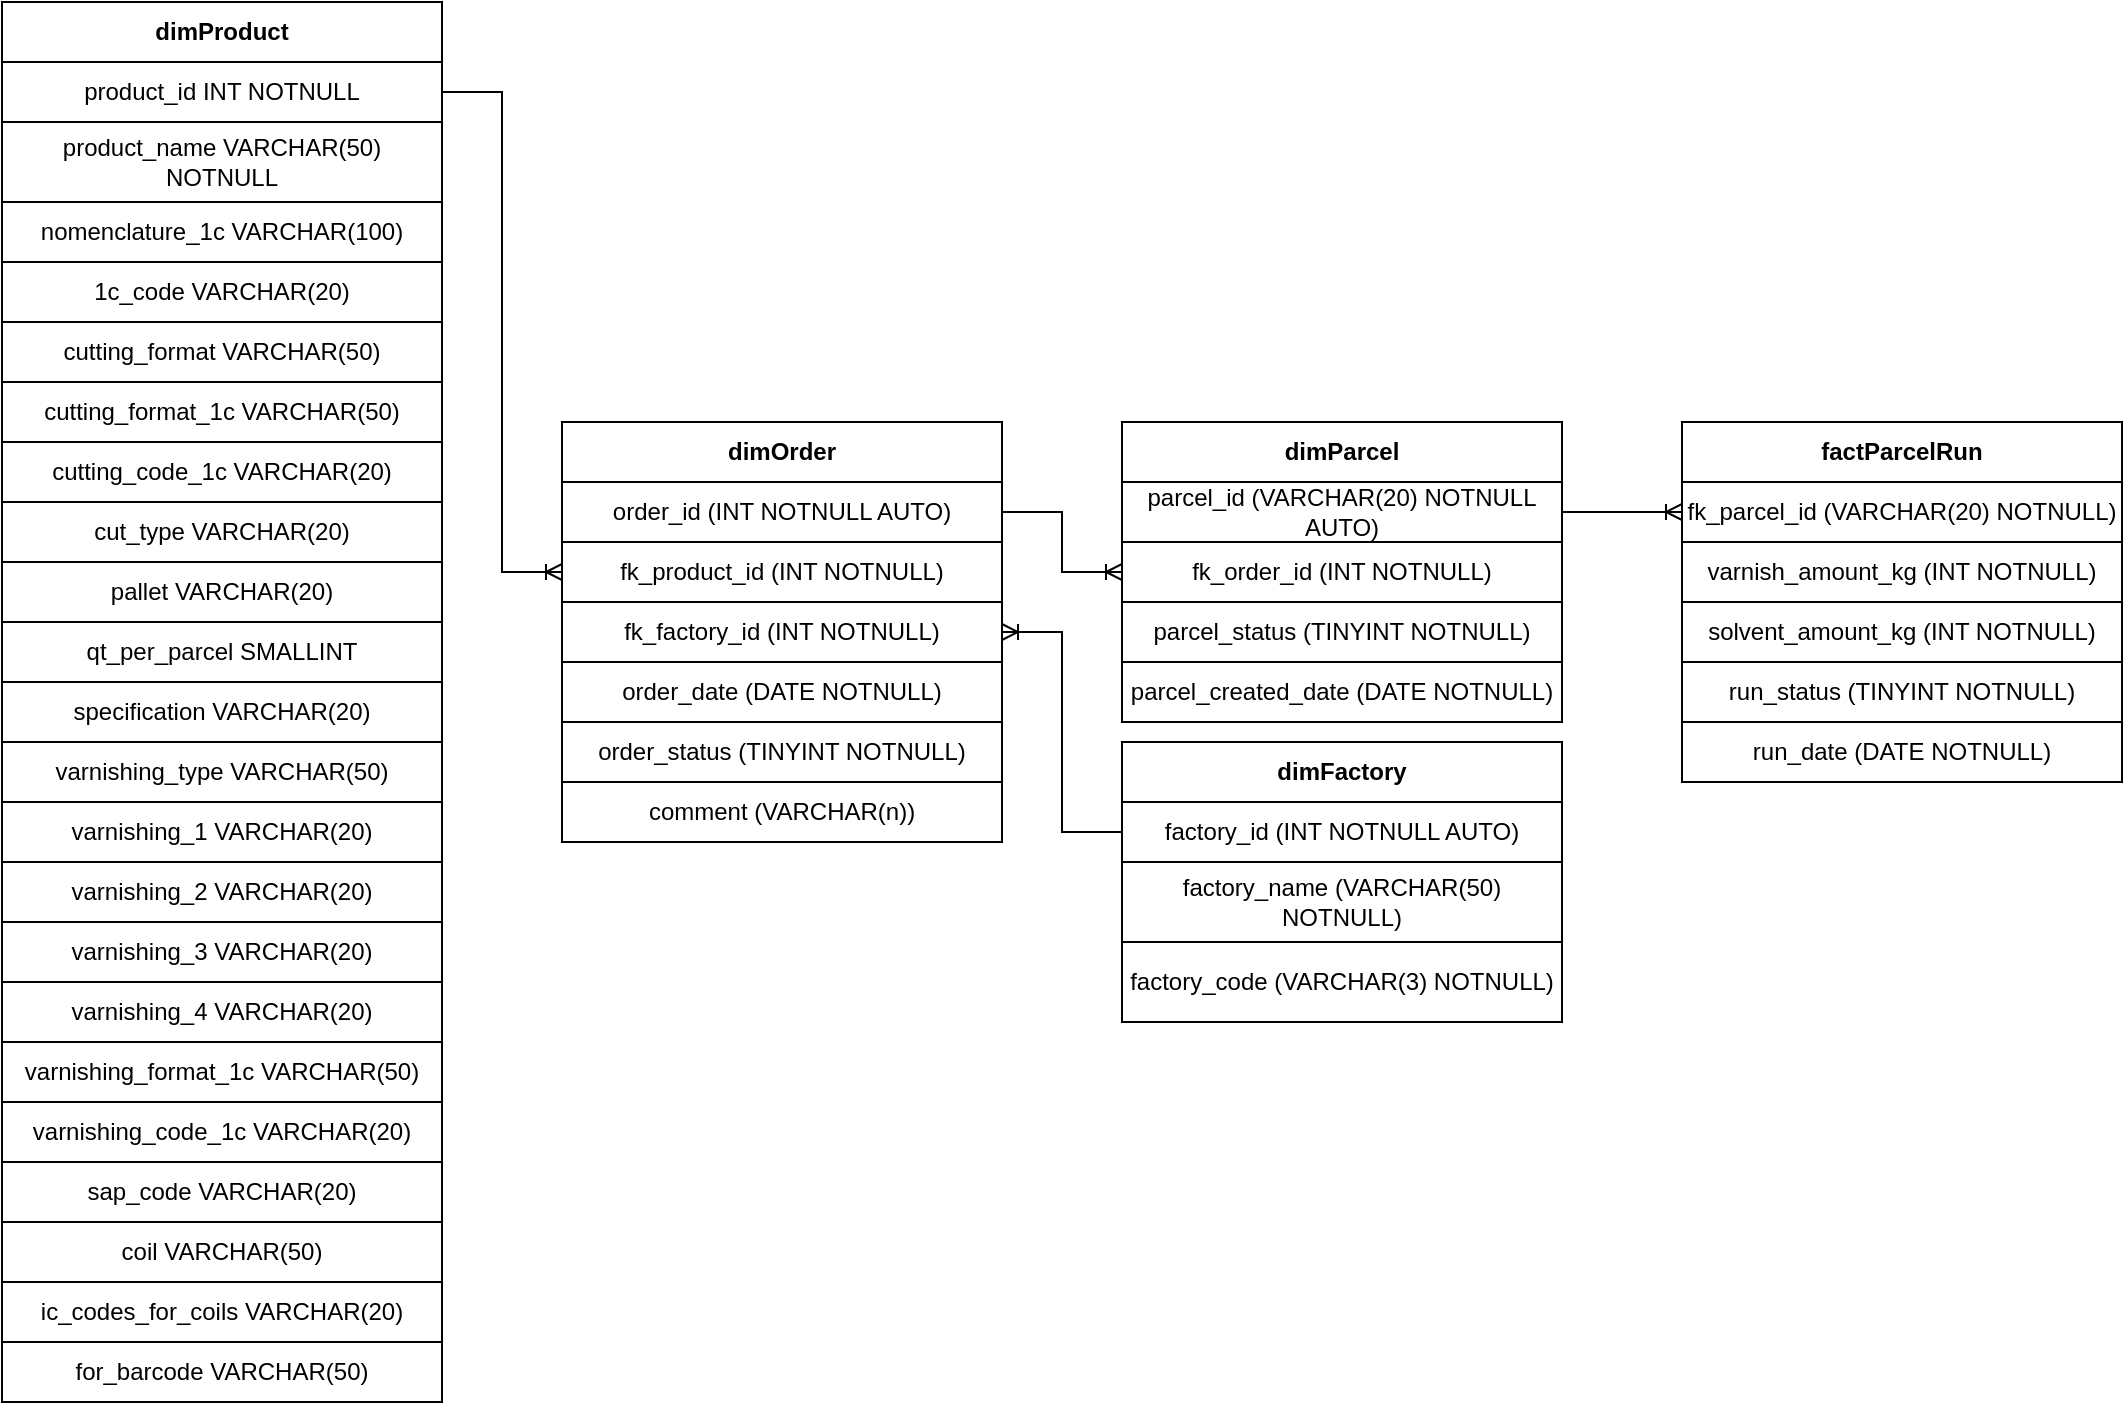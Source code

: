 <mxfile version="24.7.17">
  <diagram name="Сторінка-1" id="u5FYSQR3jmEpGPCtMNE-">
    <mxGraphModel dx="2049" dy="1263" grid="1" gridSize="10" guides="1" tooltips="1" connect="1" arrows="1" fold="1" page="1" pageScale="1" pageWidth="827" pageHeight="1169" math="0" shadow="0">
      <root>
        <mxCell id="0" />
        <mxCell id="1" parent="0" />
        <mxCell id="WseHAHpJaHM3yeghM0L--2" value="dimOrder" style="swimlane;whiteSpace=wrap;html=1;startSize=30;" parent="1" vertex="1">
          <mxGeometry x="500" y="250" width="220" height="210" as="geometry" />
        </mxCell>
        <mxCell id="WseHAHpJaHM3yeghM0L--4" value="order_id (INT NOTNULL AUTO)" style="rounded=0;whiteSpace=wrap;html=1;" parent="WseHAHpJaHM3yeghM0L--2" vertex="1">
          <mxGeometry y="30" width="220" height="30" as="geometry" />
        </mxCell>
        <mxCell id="WseHAHpJaHM3yeghM0L--5" value="fk_product_id (INT NOTNULL)" style="rounded=0;whiteSpace=wrap;html=1;" parent="WseHAHpJaHM3yeghM0L--2" vertex="1">
          <mxGeometry y="60" width="220" height="30" as="geometry" />
        </mxCell>
        <mxCell id="WseHAHpJaHM3yeghM0L--6" value="fk_factory_id (INT NOTNULL)" style="rounded=0;whiteSpace=wrap;html=1;" parent="WseHAHpJaHM3yeghM0L--2" vertex="1">
          <mxGeometry y="90" width="220" height="30" as="geometry" />
        </mxCell>
        <mxCell id="WseHAHpJaHM3yeghM0L--7" value="order_date (DATE NOTNULL)" style="rounded=0;whiteSpace=wrap;html=1;" parent="WseHAHpJaHM3yeghM0L--2" vertex="1">
          <mxGeometry y="120" width="220" height="30" as="geometry" />
        </mxCell>
        <mxCell id="WseHAHpJaHM3yeghM0L--8" value="order_status (TINYINT NOTNULL)" style="rounded=0;whiteSpace=wrap;html=1;" parent="WseHAHpJaHM3yeghM0L--2" vertex="1">
          <mxGeometry y="150" width="220" height="30" as="geometry" />
        </mxCell>
        <mxCell id="WseHAHpJaHM3yeghM0L--9" value="comment (VARCHAR(n))" style="rounded=0;whiteSpace=wrap;html=1;" parent="WseHAHpJaHM3yeghM0L--2" vertex="1">
          <mxGeometry y="180" width="220" height="30" as="geometry" />
        </mxCell>
        <mxCell id="WseHAHpJaHM3yeghM0L--10" value="dimFactory" style="swimlane;whiteSpace=wrap;html=1;startSize=30;" parent="1" vertex="1">
          <mxGeometry x="780" y="410" width="220" height="140" as="geometry" />
        </mxCell>
        <mxCell id="WseHAHpJaHM3yeghM0L--11" value="factory_id (INT NOTNULL AUTO)" style="rounded=0;whiteSpace=wrap;html=1;" parent="WseHAHpJaHM3yeghM0L--10" vertex="1">
          <mxGeometry y="30" width="220" height="30" as="geometry" />
        </mxCell>
        <mxCell id="WseHAHpJaHM3yeghM0L--17" value="factory_name (VARCHAR(50) NOTNULL)" style="rounded=0;whiteSpace=wrap;html=1;" parent="WseHAHpJaHM3yeghM0L--10" vertex="1">
          <mxGeometry y="60" width="220" height="40" as="geometry" />
        </mxCell>
        <mxCell id="WseHAHpJaHM3yeghM0L--18" value="factory_code (VARCHAR(3) NOTNULL)" style="rounded=0;whiteSpace=wrap;html=1;" parent="WseHAHpJaHM3yeghM0L--10" vertex="1">
          <mxGeometry y="100" width="220" height="40" as="geometry" />
        </mxCell>
        <mxCell id="WseHAHpJaHM3yeghM0L--19" value="dimProduct" style="swimlane;whiteSpace=wrap;html=1;startSize=30;" parent="1" vertex="1">
          <mxGeometry x="220" y="40" width="220" height="700" as="geometry" />
        </mxCell>
        <mxCell id="WseHAHpJaHM3yeghM0L--20" value="product_id INT NOTNULL" style="rounded=0;whiteSpace=wrap;html=1;" parent="WseHAHpJaHM3yeghM0L--19" vertex="1">
          <mxGeometry y="30" width="220" height="30" as="geometry" />
        </mxCell>
        <mxCell id="WseHAHpJaHM3yeghM0L--21" value="product_name VARCHAR(50) NOTNULL" style="rounded=0;whiteSpace=wrap;html=1;" parent="WseHAHpJaHM3yeghM0L--19" vertex="1">
          <mxGeometry y="60" width="220" height="40" as="geometry" />
        </mxCell>
        <mxCell id="WseHAHpJaHM3yeghM0L--38" value="varnishing_type VARCHAR(50)" style="rounded=0;whiteSpace=wrap;html=1;" parent="WseHAHpJaHM3yeghM0L--19" vertex="1">
          <mxGeometry y="370" width="220" height="30" as="geometry" />
        </mxCell>
        <mxCell id="WseHAHpJaHM3yeghM0L--39" value="specification VARCHAR(20)" style="rounded=0;whiteSpace=wrap;html=1;" parent="WseHAHpJaHM3yeghM0L--19" vertex="1">
          <mxGeometry y="340" width="220" height="30" as="geometry" />
        </mxCell>
        <mxCell id="WseHAHpJaHM3yeghM0L--40" value="qt_per_parcel SMALLINT" style="rounded=0;whiteSpace=wrap;html=1;" parent="WseHAHpJaHM3yeghM0L--19" vertex="1">
          <mxGeometry y="310" width="220" height="30" as="geometry" />
        </mxCell>
        <mxCell id="mCgGQj5m1qpj43Oj-1F5-1" value="nomenclature_1c VARCHAR(100)" style="rounded=0;whiteSpace=wrap;html=1;" vertex="1" parent="WseHAHpJaHM3yeghM0L--19">
          <mxGeometry y="100" width="220" height="30" as="geometry" />
        </mxCell>
        <mxCell id="mCgGQj5m1qpj43Oj-1F5-2" value="1c_code VARCHAR(20)" style="rounded=0;whiteSpace=wrap;html=1;" vertex="1" parent="WseHAHpJaHM3yeghM0L--19">
          <mxGeometry y="130" width="220" height="30" as="geometry" />
        </mxCell>
        <mxCell id="mCgGQj5m1qpj43Oj-1F5-3" value="cutting_format VARCHAR(50)" style="rounded=0;whiteSpace=wrap;html=1;" vertex="1" parent="WseHAHpJaHM3yeghM0L--19">
          <mxGeometry y="160" width="220" height="30" as="geometry" />
        </mxCell>
        <mxCell id="mCgGQj5m1qpj43Oj-1F5-4" value="cutting_format_1c VARCHAR(50)" style="rounded=0;whiteSpace=wrap;html=1;" vertex="1" parent="WseHAHpJaHM3yeghM0L--19">
          <mxGeometry y="190" width="220" height="30" as="geometry" />
        </mxCell>
        <mxCell id="mCgGQj5m1qpj43Oj-1F5-5" value="cutting_code_1c VARCHAR(20)" style="rounded=0;whiteSpace=wrap;html=1;" vertex="1" parent="WseHAHpJaHM3yeghM0L--19">
          <mxGeometry y="220" width="220" height="30" as="geometry" />
        </mxCell>
        <mxCell id="mCgGQj5m1qpj43Oj-1F5-6" value="cut_type VARCHAR(20)" style="rounded=0;whiteSpace=wrap;html=1;" vertex="1" parent="WseHAHpJaHM3yeghM0L--19">
          <mxGeometry y="250" width="220" height="30" as="geometry" />
        </mxCell>
        <mxCell id="mCgGQj5m1qpj43Oj-1F5-7" value="pallet VARCHAR(20)" style="rounded=0;whiteSpace=wrap;html=1;" vertex="1" parent="WseHAHpJaHM3yeghM0L--19">
          <mxGeometry y="280" width="220" height="30" as="geometry" />
        </mxCell>
        <mxCell id="mCgGQj5m1qpj43Oj-1F5-9" value="varnishing_1 VARCHAR(20)" style="rounded=0;whiteSpace=wrap;html=1;" vertex="1" parent="WseHAHpJaHM3yeghM0L--19">
          <mxGeometry y="400" width="220" height="30" as="geometry" />
        </mxCell>
        <mxCell id="mCgGQj5m1qpj43Oj-1F5-10" value="varnishing_2 VARCHAR(20)" style="rounded=0;whiteSpace=wrap;html=1;" vertex="1" parent="WseHAHpJaHM3yeghM0L--19">
          <mxGeometry y="430" width="220" height="30" as="geometry" />
        </mxCell>
        <mxCell id="mCgGQj5m1qpj43Oj-1F5-11" value="varnishing_3 VARCHAR(20)" style="rounded=0;whiteSpace=wrap;html=1;" vertex="1" parent="WseHAHpJaHM3yeghM0L--19">
          <mxGeometry y="460" width="220" height="30" as="geometry" />
        </mxCell>
        <mxCell id="mCgGQj5m1qpj43Oj-1F5-12" value="varnishing_4 VARCHAR(20)" style="rounded=0;whiteSpace=wrap;html=1;" vertex="1" parent="WseHAHpJaHM3yeghM0L--19">
          <mxGeometry y="490" width="220" height="30" as="geometry" />
        </mxCell>
        <mxCell id="mCgGQj5m1qpj43Oj-1F5-13" value="varnishing_format_1c VARCHAR(50)" style="rounded=0;whiteSpace=wrap;html=1;" vertex="1" parent="WseHAHpJaHM3yeghM0L--19">
          <mxGeometry y="520" width="220" height="30" as="geometry" />
        </mxCell>
        <mxCell id="mCgGQj5m1qpj43Oj-1F5-14" value="varnishing_code_1c VARCHAR(20)" style="rounded=0;whiteSpace=wrap;html=1;" vertex="1" parent="WseHAHpJaHM3yeghM0L--19">
          <mxGeometry y="550" width="220" height="30" as="geometry" />
        </mxCell>
        <mxCell id="mCgGQj5m1qpj43Oj-1F5-15" value="sap_code VARCHAR(20)" style="rounded=0;whiteSpace=wrap;html=1;" vertex="1" parent="WseHAHpJaHM3yeghM0L--19">
          <mxGeometry y="580" width="220" height="30" as="geometry" />
        </mxCell>
        <mxCell id="mCgGQj5m1qpj43Oj-1F5-16" value="coil VARCHAR(50)" style="rounded=0;whiteSpace=wrap;html=1;" vertex="1" parent="WseHAHpJaHM3yeghM0L--19">
          <mxGeometry y="610" width="220" height="30" as="geometry" />
        </mxCell>
        <mxCell id="mCgGQj5m1qpj43Oj-1F5-17" value="ic_codes_for_coils VARCHAR(20)" style="rounded=0;whiteSpace=wrap;html=1;" vertex="1" parent="WseHAHpJaHM3yeghM0L--19">
          <mxGeometry y="640" width="220" height="30" as="geometry" />
        </mxCell>
        <mxCell id="mCgGQj5m1qpj43Oj-1F5-18" value="for_barcode VARCHAR(50)" style="rounded=0;whiteSpace=wrap;html=1;" vertex="1" parent="WseHAHpJaHM3yeghM0L--19">
          <mxGeometry y="670" width="220" height="30" as="geometry" />
        </mxCell>
        <mxCell id="WseHAHpJaHM3yeghM0L--23" value="dimParcel" style="swimlane;whiteSpace=wrap;html=1;startSize=30;" parent="1" vertex="1">
          <mxGeometry x="780" y="250" width="220" height="150" as="geometry" />
        </mxCell>
        <mxCell id="WseHAHpJaHM3yeghM0L--24" value="parcel_id (VARCHAR(20) NOTNULL AUTO)" style="rounded=0;whiteSpace=wrap;html=1;" parent="WseHAHpJaHM3yeghM0L--23" vertex="1">
          <mxGeometry y="30" width="220" height="30" as="geometry" />
        </mxCell>
        <mxCell id="WseHAHpJaHM3yeghM0L--25" value="fk_order_id (INT NOTNULL)" style="rounded=0;whiteSpace=wrap;html=1;" parent="WseHAHpJaHM3yeghM0L--23" vertex="1">
          <mxGeometry y="60" width="220" height="30" as="geometry" />
        </mxCell>
        <mxCell id="WseHAHpJaHM3yeghM0L--26" value="parcel_status (TINYINT NOTNULL)" style="rounded=0;whiteSpace=wrap;html=1;" parent="WseHAHpJaHM3yeghM0L--23" vertex="1">
          <mxGeometry y="90" width="220" height="30" as="geometry" />
        </mxCell>
        <mxCell id="WseHAHpJaHM3yeghM0L--27" value="parcel_created_date (DATE NOTNULL)" style="rounded=0;whiteSpace=wrap;html=1;" parent="WseHAHpJaHM3yeghM0L--23" vertex="1">
          <mxGeometry y="120" width="220" height="30" as="geometry" />
        </mxCell>
        <mxCell id="WseHAHpJaHM3yeghM0L--34" value="" style="edgeStyle=entityRelationEdgeStyle;fontSize=12;html=1;endArrow=ERoneToMany;rounded=0;exitX=1;exitY=0.5;exitDx=0;exitDy=0;entryX=0;entryY=0.5;entryDx=0;entryDy=0;" parent="1" source="WseHAHpJaHM3yeghM0L--20" target="WseHAHpJaHM3yeghM0L--5" edge="1">
          <mxGeometry width="100" height="100" relative="1" as="geometry">
            <mxPoint x="420" y="330" as="sourcePoint" />
            <mxPoint x="520" y="230" as="targetPoint" />
          </mxGeometry>
        </mxCell>
        <mxCell id="WseHAHpJaHM3yeghM0L--36" value="" style="edgeStyle=entityRelationEdgeStyle;fontSize=12;html=1;endArrow=ERoneToMany;rounded=0;exitX=1;exitY=0.5;exitDx=0;exitDy=0;entryX=0;entryY=0.5;entryDx=0;entryDy=0;" parent="1" source="WseHAHpJaHM3yeghM0L--4" target="WseHAHpJaHM3yeghM0L--25" edge="1">
          <mxGeometry width="100" height="100" relative="1" as="geometry">
            <mxPoint x="400" y="420" as="sourcePoint" />
            <mxPoint x="500" y="320" as="targetPoint" />
          </mxGeometry>
        </mxCell>
        <mxCell id="WseHAHpJaHM3yeghM0L--43" value="factParcelRun" style="swimlane;whiteSpace=wrap;html=1;startSize=30;" parent="1" vertex="1">
          <mxGeometry x="1060" y="250" width="220" height="180" as="geometry" />
        </mxCell>
        <mxCell id="WseHAHpJaHM3yeghM0L--44" value="fk_parcel_id (VARCHAR(20) NOTNULL)" style="rounded=0;whiteSpace=wrap;html=1;" parent="WseHAHpJaHM3yeghM0L--43" vertex="1">
          <mxGeometry y="30" width="220" height="30" as="geometry" />
        </mxCell>
        <mxCell id="WseHAHpJaHM3yeghM0L--49" value="varnish_amount_kg (INT NOTNULL)" style="rounded=0;whiteSpace=wrap;html=1;" parent="WseHAHpJaHM3yeghM0L--43" vertex="1">
          <mxGeometry y="60" width="220" height="30" as="geometry" />
        </mxCell>
        <mxCell id="WseHAHpJaHM3yeghM0L--50" value="solvent_amount_kg (INT NOTNULL)" style="rounded=0;whiteSpace=wrap;html=1;" parent="WseHAHpJaHM3yeghM0L--43" vertex="1">
          <mxGeometry y="90" width="220" height="30" as="geometry" />
        </mxCell>
        <mxCell id="WseHAHpJaHM3yeghM0L--51" value="run_status (TINYINT NOTNULL)" style="rounded=0;whiteSpace=wrap;html=1;" parent="WseHAHpJaHM3yeghM0L--43" vertex="1">
          <mxGeometry y="120" width="220" height="30" as="geometry" />
        </mxCell>
        <mxCell id="WseHAHpJaHM3yeghM0L--52" value="run_date (DATE NOTNULL)" style="rounded=0;whiteSpace=wrap;html=1;" parent="WseHAHpJaHM3yeghM0L--43" vertex="1">
          <mxGeometry y="150" width="220" height="30" as="geometry" />
        </mxCell>
        <mxCell id="WseHAHpJaHM3yeghM0L--48" value="" style="edgeStyle=entityRelationEdgeStyle;fontSize=12;html=1;endArrow=ERoneToMany;rounded=0;exitX=1;exitY=0.5;exitDx=0;exitDy=0;entryX=0;entryY=0.5;entryDx=0;entryDy=0;" parent="1" source="WseHAHpJaHM3yeghM0L--24" target="WseHAHpJaHM3yeghM0L--44" edge="1">
          <mxGeometry width="100" height="100" relative="1" as="geometry">
            <mxPoint x="660" y="300" as="sourcePoint" />
            <mxPoint x="760" y="200" as="targetPoint" />
          </mxGeometry>
        </mxCell>
        <mxCell id="mCgGQj5m1qpj43Oj-1F5-8" value="" style="edgeStyle=entityRelationEdgeStyle;fontSize=12;html=1;endArrow=ERoneToMany;rounded=0;entryX=1;entryY=0.5;entryDx=0;entryDy=0;exitX=0;exitY=0.5;exitDx=0;exitDy=0;" edge="1" parent="1" source="WseHAHpJaHM3yeghM0L--11" target="WseHAHpJaHM3yeghM0L--6">
          <mxGeometry width="100" height="100" relative="1" as="geometry">
            <mxPoint x="450" y="640" as="sourcePoint" />
            <mxPoint x="470" y="490" as="targetPoint" />
          </mxGeometry>
        </mxCell>
      </root>
    </mxGraphModel>
  </diagram>
</mxfile>
